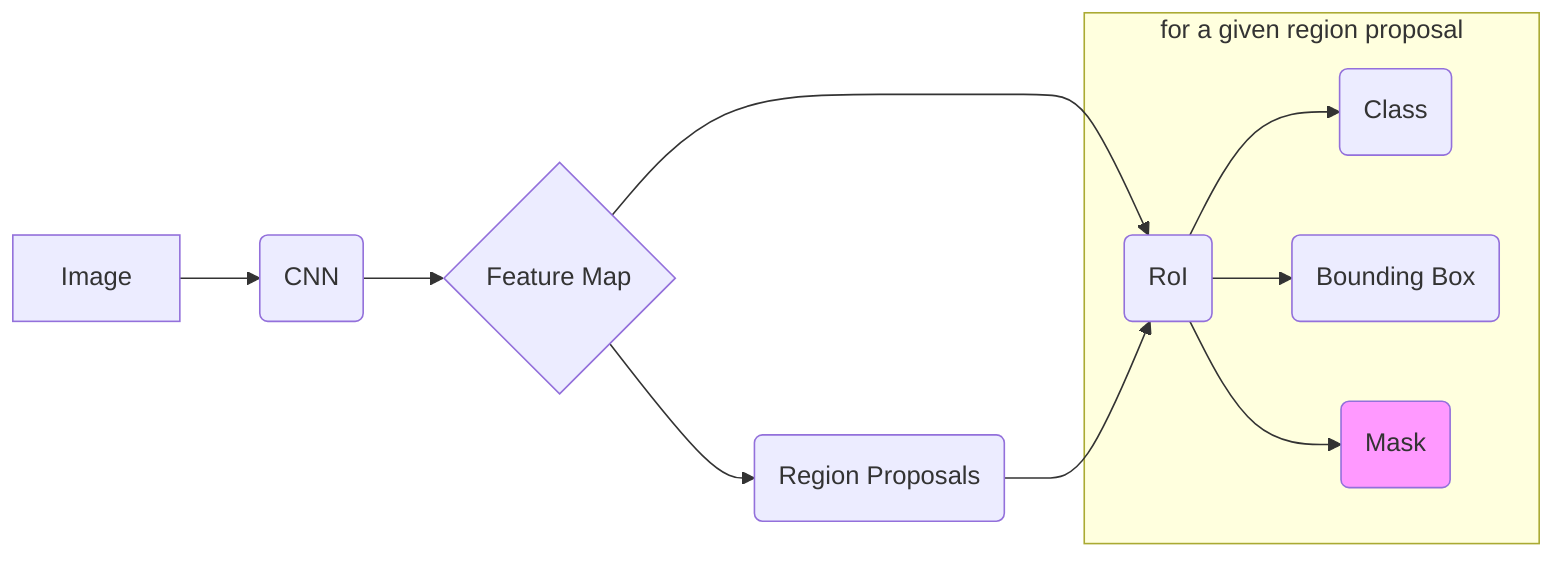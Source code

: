 graph LR

%% ...::: NODES :::...

input[Image]
cnn(CNN)
feature_map{Feature Map}
rpn(Region Proposals)
roi(RoI)

clas(Class)
bounding_box(Bounding Box)
mask(Mask)

%% ...::: STYLING :::...

style mask fill:#f9f

%% ...::: FLOWS :::...

input-->cnn
cnn-->feature_map
feature_map-->rpn

feature_map-->roi
rpn-->roi
subgraph for a given region proposal
  roi-->clas
  roi-->bounding_box
  roi-->mask
end